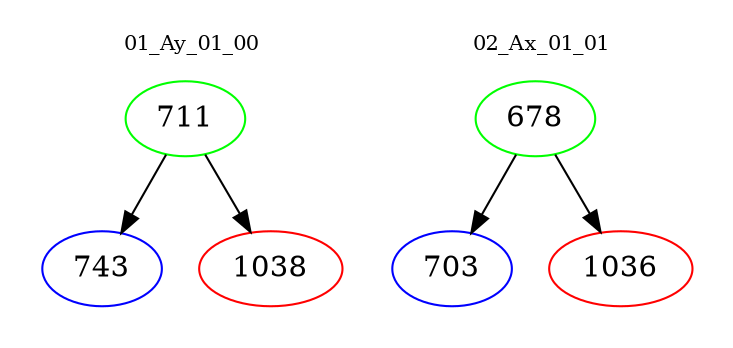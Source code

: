 digraph{
subgraph cluster_0 {
color = white
label = "01_Ay_01_00";
fontsize=10;
T0_711 [label="711", color="green"]
T0_711 -> T0_743 [color="black"]
T0_743 [label="743", color="blue"]
T0_711 -> T0_1038 [color="black"]
T0_1038 [label="1038", color="red"]
}
subgraph cluster_1 {
color = white
label = "02_Ax_01_01";
fontsize=10;
T1_678 [label="678", color="green"]
T1_678 -> T1_703 [color="black"]
T1_703 [label="703", color="blue"]
T1_678 -> T1_1036 [color="black"]
T1_1036 [label="1036", color="red"]
}
}
